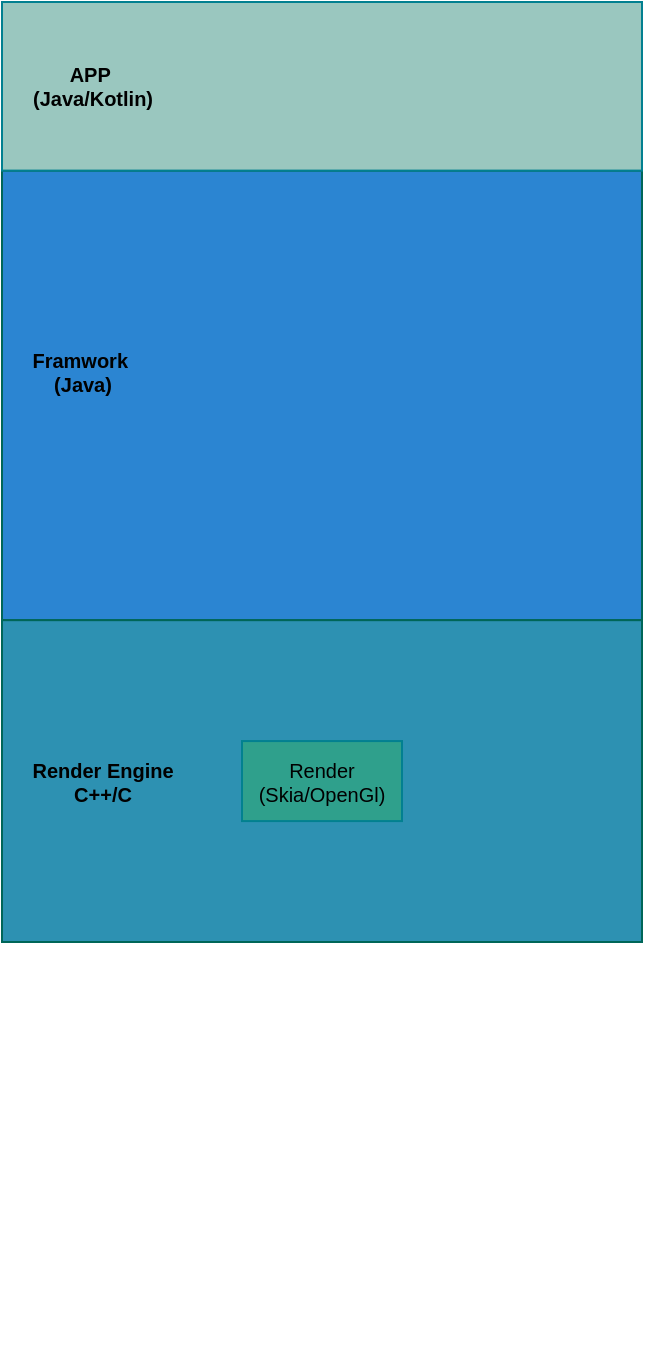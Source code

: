<mxfile version="14.5.8" type="github">
  <diagram name="Page-1" id="74e2e168-ea6b-b213-b513-2b3c1d86103e">
    <mxGraphModel dx="1061" dy="1440" grid="1" gridSize="10" guides="1" tooltips="1" connect="1" arrows="1" fold="1" page="1" pageScale="1" pageWidth="1100" pageHeight="850" background="#FFFFFF" math="0" shadow="0">
      <root>
        <mxCell id="0" />
        <mxCell id="zV7dkoKjgI9M_0pRiy-D-59" parent="0" />
        <mxCell id="zV7dkoKjgI9M_0pRiy-D-67" value="" style="group" vertex="1" connectable="0" parent="zV7dkoKjgI9M_0pRiy-D-59">
          <mxGeometry y="-20" width="330" height="680" as="geometry" />
        </mxCell>
        <mxCell id="zV7dkoKjgI9M_0pRiy-D-60" value="" style="whiteSpace=wrap;html=1;rounded=0;sketch=0;strokeColor=#006658;fontColor=#5C5C5C;fillColor=#2B85D2;" vertex="1" parent="zV7dkoKjgI9M_0pRiy-D-67">
          <mxGeometry y="84.298" width="320" height="224.793" as="geometry" />
        </mxCell>
        <mxCell id="zV7dkoKjgI9M_0pRiy-D-61" value="" style="whiteSpace=wrap;html=1;rounded=0;sketch=0;strokeColor=#006658;fontColor=#5C5C5C;fillColor=#2D91B2;" vertex="1" parent="zV7dkoKjgI9M_0pRiy-D-67">
          <mxGeometry y="309.09" width="320" height="160.91" as="geometry" />
        </mxCell>
        <mxCell id="zV7dkoKjgI9M_0pRiy-D-65" value="" style="whiteSpace=wrap;html=1;rounded=0;sketch=0;strokeColor=#028090;fontColor=#E4FDE1;fillColor=#9AC7BF;" vertex="1" parent="zV7dkoKjgI9M_0pRiy-D-67">
          <mxGeometry width="320" height="84.298" as="geometry" />
        </mxCell>
        <mxCell id="zV7dkoKjgI9M_0pRiy-D-66" value="APP&amp;nbsp;&lt;br style=&quot;font-size: 10px&quot;&gt;(Java/Kotlin)" style="text;html=1;resizable=0;autosize=1;align=center;verticalAlign=middle;points=[];fillColor=none;strokeColor=none;rounded=0;sketch=0;fontStyle=1;fontSize=10;" vertex="1" parent="zV7dkoKjgI9M_0pRiy-D-67">
          <mxGeometry y="27.152" width="90" height="30" as="geometry" />
        </mxCell>
        <mxCell id="zV7dkoKjgI9M_0pRiy-D-68" value="Framwork&amp;nbsp;&lt;br style=&quot;font-size: 10px&quot;&gt;(Java)" style="text;html=1;resizable=0;autosize=1;align=center;verticalAlign=middle;points=[];fillColor=none;strokeColor=none;rounded=0;sketch=0;fontStyle=1;fontSize=10;" vertex="1" parent="zV7dkoKjgI9M_0pRiy-D-67">
          <mxGeometry y="170.002" width="80" height="30" as="geometry" />
        </mxCell>
        <mxCell id="zV7dkoKjgI9M_0pRiy-D-70" value="Render Engine&lt;br style=&quot;font-size: 10px&quot;&gt;C++/C" style="text;html=1;resizable=0;autosize=1;align=center;verticalAlign=middle;points=[];fillColor=none;strokeColor=none;rounded=0;sketch=0;fontStyle=1;fontSize=10;" vertex="1" parent="zV7dkoKjgI9M_0pRiy-D-67">
          <mxGeometry y="374.542" width="100" height="30" as="geometry" />
        </mxCell>
        <mxCell id="zV7dkoKjgI9M_0pRiy-D-71" value="Render&lt;br&gt;(Skia/OpenGl)" style="whiteSpace=wrap;html=1;rounded=0;sketch=0;strokeColor=#028090;fontSize=10;fontColor=#000000;fillColor=#2FA08C;" vertex="1" parent="zV7dkoKjgI9M_0pRiy-D-67">
          <mxGeometry x="120" y="369.54" width="80" height="40" as="geometry" />
        </mxCell>
      </root>
    </mxGraphModel>
  </diagram>
</mxfile>
